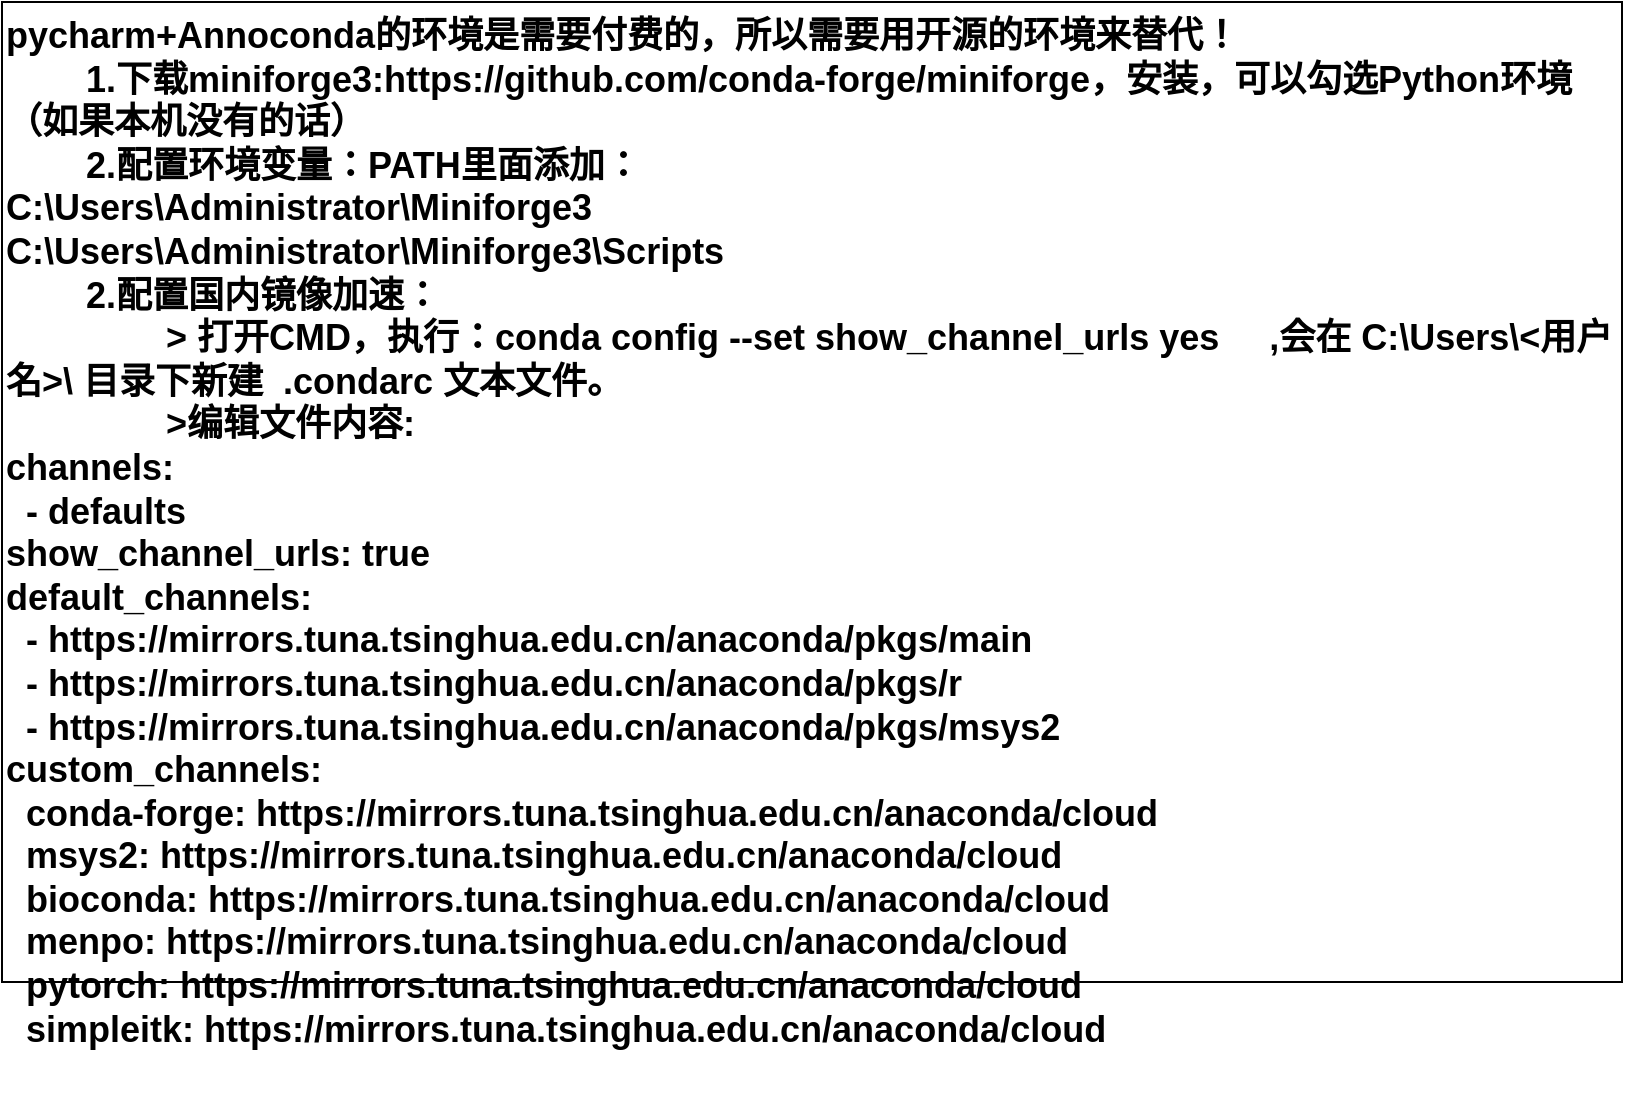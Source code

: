 <mxfile version="28.0.5">
  <diagram name="第 1 页" id="-z_h1L9Eok1Z4Fl1cJyK">
    <mxGraphModel dx="946" dy="623" grid="1" gridSize="10" guides="1" tooltips="1" connect="1" arrows="1" fold="1" page="1" pageScale="1" pageWidth="827" pageHeight="1169" math="0" shadow="0">
      <root>
        <mxCell id="0" />
        <mxCell id="1" parent="0" />
        <mxCell id="JKCHiYj2Trfzeixny6_3-1" value="pycharm+Annoconda的环境是需要付费的，所以需要用开源的环境来替代！&lt;div&gt;&lt;span style=&quot;white-space: pre;&quot;&gt;&#x9;&lt;/span&gt;1.下载&lt;span style=&quot;background-color: transparent; color: light-dark(rgb(0, 0, 0), rgb(255, 255, 255));&quot;&gt;miniforge3:&lt;/span&gt;&lt;span style=&quot;background-color: transparent; color: light-dark(rgb(0, 0, 0), rgb(255, 255, 255));&quot;&gt;https://github.com/conda-forge/miniforge，安装，可以勾选Python环境（如果本机没有的话）&lt;/span&gt;&lt;/div&gt;&lt;div&gt;&lt;span style=&quot;background-color: transparent; color: light-dark(rgb(0, 0, 0), rgb(255, 255, 255));&quot;&gt;&lt;span style=&quot;white-space: pre;&quot;&gt;&#x9;&lt;/span&gt;2.配置环境变量：PATH里面添加：&lt;br&gt;&lt;/span&gt;&lt;/div&gt;&lt;div&gt;&lt;span style=&quot;background-color: transparent;&quot;&gt;&lt;div style=&quot;&quot;&gt;C:\Users\Administrator\Miniforge3&lt;/div&gt;&lt;div style=&quot;&quot;&gt;C:\Users\Administrator\Miniforge3\Scripts&lt;/div&gt;&lt;/span&gt;&lt;/div&gt;&lt;div&gt;&lt;span style=&quot;background-color: transparent; color: light-dark(rgb(0, 0, 0), rgb(255, 255, 255));&quot;&gt;&lt;span style=&quot;white-space: pre;&quot;&gt;&#x9;&lt;/span&gt;2.&lt;/span&gt;&lt;span style=&quot;background-color: transparent;&quot;&gt;配置国内镜像加速​：&lt;/span&gt;&lt;span style=&quot;background-color: transparent; color: light-dark(rgb(0, 0, 0), rgb(255, 255, 255));&quot;&gt;&lt;br&gt;&lt;/span&gt;&lt;/div&gt;&lt;div&gt;&lt;span style=&quot;background-color: transparent;&quot;&gt;&lt;span style=&quot;white-space: pre;&quot;&gt;&#x9;&lt;/span&gt;&lt;span style=&quot;white-space: pre;&quot;&gt;&#x9;&lt;/span&gt;&amp;gt; 打开CMD，执行：&lt;/span&gt;&lt;span style=&quot;background-color: transparent;&quot;&gt;conda config --set show_channel_urls yes&amp;nbsp; &amp;nbsp; &amp;nbsp;,会&lt;/span&gt;&lt;span style=&quot;background-color: transparent;&quot;&gt;在 C:\Users\&amp;lt;用户名&amp;gt;\ 目录下新建&amp;nbsp; .condarc 文本文件。&lt;/span&gt;&lt;span style=&quot;background-color: transparent;&quot;&gt;&lt;br&gt;&lt;/span&gt;&lt;/div&gt;&lt;div&gt;&lt;span style=&quot;background-color: transparent;&quot;&gt;&lt;span style=&quot;white-space: pre;&quot;&gt;&#x9;&lt;/span&gt;&lt;span style=&quot;white-space: pre;&quot;&gt;&#x9;&lt;/span&gt;&amp;gt;&lt;/span&gt;&lt;span style=&quot;background-color: transparent;&quot;&gt;编辑文件内容​:&lt;/span&gt;&lt;span style=&quot;background-color: transparent;&quot;&gt;&lt;br&gt;&lt;/span&gt;&lt;/div&gt;&lt;div&gt;&lt;span style=&quot;background-color: transparent;&quot;&gt;&lt;div&gt;channels:&lt;/div&gt;&lt;div&gt;&amp;nbsp; - defaults&lt;/div&gt;&lt;div&gt;show_channel_urls: true&lt;/div&gt;&lt;div&gt;default_channels:&lt;/div&gt;&lt;div&gt;&amp;nbsp; - https://mirrors.tuna.tsinghua.edu.cn/anaconda/pkgs/main&lt;/div&gt;&lt;div&gt;&amp;nbsp; - https://mirrors.tuna.tsinghua.edu.cn/anaconda/pkgs/r&lt;/div&gt;&lt;div&gt;&amp;nbsp; - https://mirrors.tuna.tsinghua.edu.cn/anaconda/pkgs/msys2&lt;/div&gt;&lt;div&gt;custom_channels:&lt;/div&gt;&lt;div&gt;&amp;nbsp; conda-forge: https://mirrors.tuna.tsinghua.edu.cn/anaconda/cloud&lt;/div&gt;&lt;div&gt;&amp;nbsp; msys2: https://mirrors.tuna.tsinghua.edu.cn/anaconda/cloud&lt;/div&gt;&lt;div&gt;&amp;nbsp; bioconda: https://mirrors.tuna.tsinghua.edu.cn/anaconda/cloud&lt;/div&gt;&lt;div&gt;&amp;nbsp; menpo: https://mirrors.tuna.tsinghua.edu.cn/anaconda/cloud&lt;/div&gt;&lt;div&gt;&amp;nbsp; pytorch: https://mirrors.tuna.tsinghua.edu.cn/anaconda/cloud&lt;/div&gt;&lt;div&gt;&amp;nbsp; simpleitk: https://mirrors.tuna.tsinghua.edu.cn/anaconda/cloud&lt;/div&gt;&lt;div&gt;&lt;span style=&quot;white-space: pre;&quot;&gt;&#x9;&lt;/span&gt;&lt;span style=&quot;white-space: pre;&quot;&gt;&#x9;&lt;/span&gt;&lt;br&gt;&lt;/div&gt;&lt;/span&gt;&lt;/div&gt;" style="rounded=0;whiteSpace=wrap;html=1;fontSize=18;fontStyle=1;align=left;verticalAlign=top;" vertex="1" parent="1">
          <mxGeometry x="60" y="140" width="810" height="490" as="geometry" />
        </mxCell>
      </root>
    </mxGraphModel>
  </diagram>
</mxfile>
